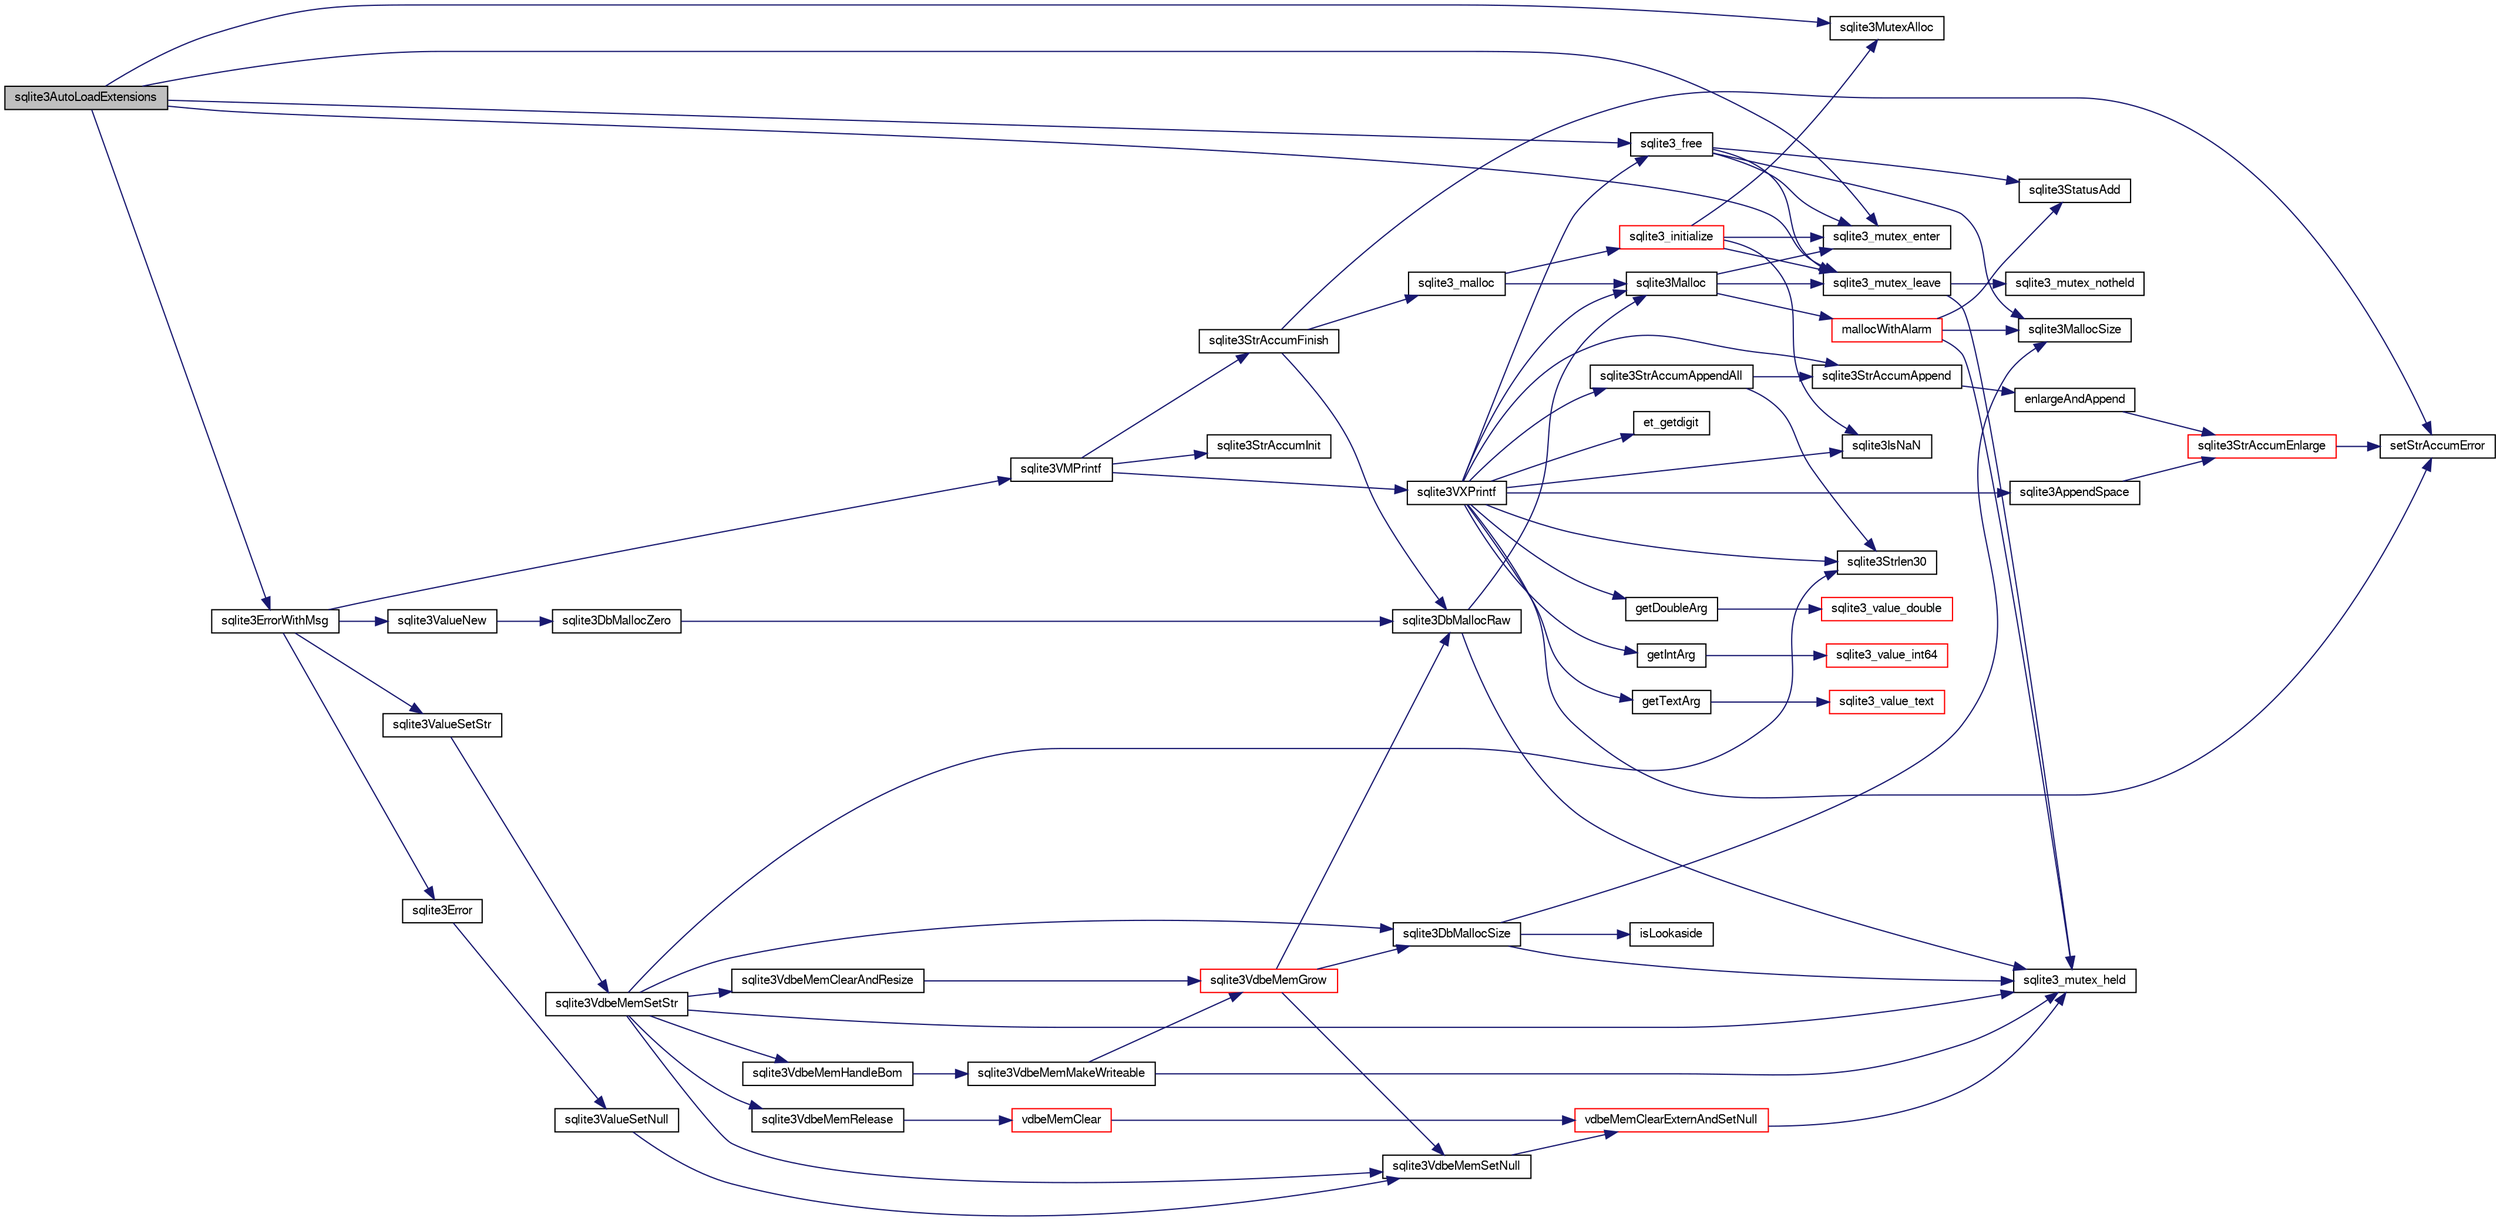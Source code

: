 digraph "sqlite3AutoLoadExtensions"
{
  edge [fontname="FreeSans",fontsize="10",labelfontname="FreeSans",labelfontsize="10"];
  node [fontname="FreeSans",fontsize="10",shape=record];
  rankdir="LR";
  Node426806 [label="sqlite3AutoLoadExtensions",height=0.2,width=0.4,color="black", fillcolor="grey75", style="filled", fontcolor="black"];
  Node426806 -> Node426807 [color="midnightblue",fontsize="10",style="solid",fontname="FreeSans"];
  Node426807 [label="sqlite3MutexAlloc",height=0.2,width=0.4,color="black", fillcolor="white", style="filled",URL="$sqlite3_8c.html#a0e3f432ee581f6876b590e7ad7e84e19"];
  Node426806 -> Node426808 [color="midnightblue",fontsize="10",style="solid",fontname="FreeSans"];
  Node426808 [label="sqlite3_mutex_enter",height=0.2,width=0.4,color="black", fillcolor="white", style="filled",URL="$sqlite3_8c.html#a1c12cde690bd89f104de5cbad12a6bf5"];
  Node426806 -> Node426809 [color="midnightblue",fontsize="10",style="solid",fontname="FreeSans"];
  Node426809 [label="sqlite3_mutex_leave",height=0.2,width=0.4,color="black", fillcolor="white", style="filled",URL="$sqlite3_8c.html#a5838d235601dbd3c1fa993555c6bcc93"];
  Node426809 -> Node426810 [color="midnightblue",fontsize="10",style="solid",fontname="FreeSans"];
  Node426810 [label="sqlite3_mutex_held",height=0.2,width=0.4,color="black", fillcolor="white", style="filled",URL="$sqlite3_8c.html#acf77da68932b6bc163c5e68547ecc3e7"];
  Node426809 -> Node426811 [color="midnightblue",fontsize="10",style="solid",fontname="FreeSans"];
  Node426811 [label="sqlite3_mutex_notheld",height=0.2,width=0.4,color="black", fillcolor="white", style="filled",URL="$sqlite3_8c.html#a83967c837c1c000d3b5adcfaa688f5dc"];
  Node426806 -> Node426812 [color="midnightblue",fontsize="10",style="solid",fontname="FreeSans"];
  Node426812 [label="sqlite3ErrorWithMsg",height=0.2,width=0.4,color="black", fillcolor="white", style="filled",URL="$sqlite3_8c.html#a11feb4cd8e77d59df266587cfe1b2641"];
  Node426812 -> Node426813 [color="midnightblue",fontsize="10",style="solid",fontname="FreeSans"];
  Node426813 [label="sqlite3Error",height=0.2,width=0.4,color="black", fillcolor="white", style="filled",URL="$sqlite3_8c.html#a4ba5e8be78db50d5538dcaa45bcf74d3"];
  Node426813 -> Node426814 [color="midnightblue",fontsize="10",style="solid",fontname="FreeSans"];
  Node426814 [label="sqlite3ValueSetNull",height=0.2,width=0.4,color="black", fillcolor="white", style="filled",URL="$sqlite3_8c.html#ad9bc4507a7806b37946116afbe183b95"];
  Node426814 -> Node426815 [color="midnightblue",fontsize="10",style="solid",fontname="FreeSans"];
  Node426815 [label="sqlite3VdbeMemSetNull",height=0.2,width=0.4,color="black", fillcolor="white", style="filled",URL="$sqlite3_8c.html#ae01092c23aebaf8a3ebdf3954609b410"];
  Node426815 -> Node426816 [color="midnightblue",fontsize="10",style="solid",fontname="FreeSans"];
  Node426816 [label="vdbeMemClearExternAndSetNull",height=0.2,width=0.4,color="red", fillcolor="white", style="filled",URL="$sqlite3_8c.html#a29c41a360fb0e86b817777daf061230c"];
  Node426816 -> Node426810 [color="midnightblue",fontsize="10",style="solid",fontname="FreeSans"];
  Node426812 -> Node426826 [color="midnightblue",fontsize="10",style="solid",fontname="FreeSans"];
  Node426826 [label="sqlite3ValueNew",height=0.2,width=0.4,color="black", fillcolor="white", style="filled",URL="$sqlite3_8c.html#ad40a378778daff2d574bec905e35828b"];
  Node426826 -> Node426827 [color="midnightblue",fontsize="10",style="solid",fontname="FreeSans"];
  Node426827 [label="sqlite3DbMallocZero",height=0.2,width=0.4,color="black", fillcolor="white", style="filled",URL="$sqlite3_8c.html#a49cfebac9d6067a03442c92af73f33e4"];
  Node426827 -> Node426828 [color="midnightblue",fontsize="10",style="solid",fontname="FreeSans"];
  Node426828 [label="sqlite3DbMallocRaw",height=0.2,width=0.4,color="black", fillcolor="white", style="filled",URL="$sqlite3_8c.html#abbe8be0cf7175e11ddc3e2218fad924e"];
  Node426828 -> Node426810 [color="midnightblue",fontsize="10",style="solid",fontname="FreeSans"];
  Node426828 -> Node426829 [color="midnightblue",fontsize="10",style="solid",fontname="FreeSans"];
  Node426829 [label="sqlite3Malloc",height=0.2,width=0.4,color="black", fillcolor="white", style="filled",URL="$sqlite3_8c.html#a361a2eaa846b1885f123abe46f5d8b2b"];
  Node426829 -> Node426808 [color="midnightblue",fontsize="10",style="solid",fontname="FreeSans"];
  Node426829 -> Node426830 [color="midnightblue",fontsize="10",style="solid",fontname="FreeSans"];
  Node426830 [label="mallocWithAlarm",height=0.2,width=0.4,color="red", fillcolor="white", style="filled",URL="$sqlite3_8c.html#ab070d5cf8e48ec8a6a43cf025d48598b"];
  Node426830 -> Node426810 [color="midnightblue",fontsize="10",style="solid",fontname="FreeSans"];
  Node426830 -> Node426821 [color="midnightblue",fontsize="10",style="solid",fontname="FreeSans"];
  Node426821 [label="sqlite3MallocSize",height=0.2,width=0.4,color="black", fillcolor="white", style="filled",URL="$sqlite3_8c.html#acf5d2a5f35270bafb050bd2def576955"];
  Node426830 -> Node426824 [color="midnightblue",fontsize="10",style="solid",fontname="FreeSans"];
  Node426824 [label="sqlite3StatusAdd",height=0.2,width=0.4,color="black", fillcolor="white", style="filled",URL="$sqlite3_8c.html#afa029f93586aeab4cc85360905dae9cd"];
  Node426829 -> Node426809 [color="midnightblue",fontsize="10",style="solid",fontname="FreeSans"];
  Node426812 -> Node426834 [color="midnightblue",fontsize="10",style="solid",fontname="FreeSans"];
  Node426834 [label="sqlite3VMPrintf",height=0.2,width=0.4,color="black", fillcolor="white", style="filled",URL="$sqlite3_8c.html#a05535d0982ef06fbc2ee8195ebbae689"];
  Node426834 -> Node426835 [color="midnightblue",fontsize="10",style="solid",fontname="FreeSans"];
  Node426835 [label="sqlite3StrAccumInit",height=0.2,width=0.4,color="black", fillcolor="white", style="filled",URL="$sqlite3_8c.html#aabf95e113b9d54d519cd15a56215f560"];
  Node426834 -> Node426836 [color="midnightblue",fontsize="10",style="solid",fontname="FreeSans"];
  Node426836 [label="sqlite3VXPrintf",height=0.2,width=0.4,color="black", fillcolor="white", style="filled",URL="$sqlite3_8c.html#a63c25806c9bd4a2b76f9a0eb232c6bde"];
  Node426836 -> Node426837 [color="midnightblue",fontsize="10",style="solid",fontname="FreeSans"];
  Node426837 [label="sqlite3StrAccumAppend",height=0.2,width=0.4,color="black", fillcolor="white", style="filled",URL="$sqlite3_8c.html#a56664fa33def33c5a5245b623441d5e0"];
  Node426837 -> Node426838 [color="midnightblue",fontsize="10",style="solid",fontname="FreeSans"];
  Node426838 [label="enlargeAndAppend",height=0.2,width=0.4,color="black", fillcolor="white", style="filled",URL="$sqlite3_8c.html#a25b21e61dc0883d849890eaa8a18088a"];
  Node426838 -> Node426839 [color="midnightblue",fontsize="10",style="solid",fontname="FreeSans"];
  Node426839 [label="sqlite3StrAccumEnlarge",height=0.2,width=0.4,color="red", fillcolor="white", style="filled",URL="$sqlite3_8c.html#a38976500a97c69d65086eeccca82dd96"];
  Node426839 -> Node426840 [color="midnightblue",fontsize="10",style="solid",fontname="FreeSans"];
  Node426840 [label="setStrAccumError",height=0.2,width=0.4,color="black", fillcolor="white", style="filled",URL="$sqlite3_8c.html#a3dc479a1fc8ba1ab8edfe51f8a0b102c"];
  Node426836 -> Node427085 [color="midnightblue",fontsize="10",style="solid",fontname="FreeSans"];
  Node427085 [label="getIntArg",height=0.2,width=0.4,color="black", fillcolor="white", style="filled",URL="$sqlite3_8c.html#abff258963dbd9205fb299851a64c67be"];
  Node427085 -> Node426973 [color="midnightblue",fontsize="10",style="solid",fontname="FreeSans"];
  Node426973 [label="sqlite3_value_int64",height=0.2,width=0.4,color="red", fillcolor="white", style="filled",URL="$sqlite3_8c.html#ab38d8627f4750672e72712df0b709e0d"];
  Node426836 -> Node426829 [color="midnightblue",fontsize="10",style="solid",fontname="FreeSans"];
  Node426836 -> Node426840 [color="midnightblue",fontsize="10",style="solid",fontname="FreeSans"];
  Node426836 -> Node427086 [color="midnightblue",fontsize="10",style="solid",fontname="FreeSans"];
  Node427086 [label="getDoubleArg",height=0.2,width=0.4,color="black", fillcolor="white", style="filled",URL="$sqlite3_8c.html#a1cf25120072c85bd261983b24c12c3d9"];
  Node427086 -> Node426977 [color="midnightblue",fontsize="10",style="solid",fontname="FreeSans"];
  Node426977 [label="sqlite3_value_double",height=0.2,width=0.4,color="red", fillcolor="white", style="filled",URL="$sqlite3_8c.html#a3e50c1a2dd484a8b6911c9d163816b88"];
  Node426836 -> Node426982 [color="midnightblue",fontsize="10",style="solid",fontname="FreeSans"];
  Node426982 [label="sqlite3IsNaN",height=0.2,width=0.4,color="black", fillcolor="white", style="filled",URL="$sqlite3_8c.html#aed4d78203877c3486765ccbc7feebb50"];
  Node426836 -> Node426904 [color="midnightblue",fontsize="10",style="solid",fontname="FreeSans"];
  Node426904 [label="sqlite3Strlen30",height=0.2,width=0.4,color="black", fillcolor="white", style="filled",URL="$sqlite3_8c.html#a3dcd80ba41f1a308193dee74857b62a7"];
  Node426836 -> Node427087 [color="midnightblue",fontsize="10",style="solid",fontname="FreeSans"];
  Node427087 [label="et_getdigit",height=0.2,width=0.4,color="black", fillcolor="white", style="filled",URL="$sqlite3_8c.html#a40c5a308749ad07cc2397a53e081bff0"];
  Node426836 -> Node427088 [color="midnightblue",fontsize="10",style="solid",fontname="FreeSans"];
  Node427088 [label="getTextArg",height=0.2,width=0.4,color="black", fillcolor="white", style="filled",URL="$sqlite3_8c.html#afbb41850423ef20071cefaab0431e04d"];
  Node427088 -> Node426909 [color="midnightblue",fontsize="10",style="solid",fontname="FreeSans"];
  Node426909 [label="sqlite3_value_text",height=0.2,width=0.4,color="red", fillcolor="white", style="filled",URL="$sqlite3_8c.html#aef2ace3239e6dd59c74110faa70f8171"];
  Node426836 -> Node427089 [color="midnightblue",fontsize="10",style="solid",fontname="FreeSans"];
  Node427089 [label="sqlite3StrAccumAppendAll",height=0.2,width=0.4,color="black", fillcolor="white", style="filled",URL="$sqlite3_8c.html#acaf8f3e4f99a3c3a4a77e9c987547289"];
  Node427089 -> Node426837 [color="midnightblue",fontsize="10",style="solid",fontname="FreeSans"];
  Node427089 -> Node426904 [color="midnightblue",fontsize="10",style="solid",fontname="FreeSans"];
  Node426836 -> Node427090 [color="midnightblue",fontsize="10",style="solid",fontname="FreeSans"];
  Node427090 [label="sqlite3AppendSpace",height=0.2,width=0.4,color="black", fillcolor="white", style="filled",URL="$sqlite3_8c.html#aefd38a5afc0020d4a93855c3ee7c63a8"];
  Node427090 -> Node426839 [color="midnightblue",fontsize="10",style="solid",fontname="FreeSans"];
  Node426836 -> Node426823 [color="midnightblue",fontsize="10",style="solid",fontname="FreeSans"];
  Node426823 [label="sqlite3_free",height=0.2,width=0.4,color="black", fillcolor="white", style="filled",URL="$sqlite3_8c.html#a6552349e36a8a691af5487999ab09519"];
  Node426823 -> Node426808 [color="midnightblue",fontsize="10",style="solid",fontname="FreeSans"];
  Node426823 -> Node426824 [color="midnightblue",fontsize="10",style="solid",fontname="FreeSans"];
  Node426823 -> Node426821 [color="midnightblue",fontsize="10",style="solid",fontname="FreeSans"];
  Node426823 -> Node426809 [color="midnightblue",fontsize="10",style="solid",fontname="FreeSans"];
  Node426834 -> Node426868 [color="midnightblue",fontsize="10",style="solid",fontname="FreeSans"];
  Node426868 [label="sqlite3StrAccumFinish",height=0.2,width=0.4,color="black", fillcolor="white", style="filled",URL="$sqlite3_8c.html#adb7f26b10ac1b847db6f000ef4c2e2ba"];
  Node426868 -> Node426828 [color="midnightblue",fontsize="10",style="solid",fontname="FreeSans"];
  Node426868 -> Node426869 [color="midnightblue",fontsize="10",style="solid",fontname="FreeSans"];
  Node426869 [label="sqlite3_malloc",height=0.2,width=0.4,color="black", fillcolor="white", style="filled",URL="$sqlite3_8c.html#ac79dba55fc32b6a840cf5a9769bce7cd"];
  Node426869 -> Node426844 [color="midnightblue",fontsize="10",style="solid",fontname="FreeSans"];
  Node426844 [label="sqlite3_initialize",height=0.2,width=0.4,color="red", fillcolor="white", style="filled",URL="$sqlite3_8c.html#ab0c0ee2d5d4cf8b28e9572296a8861df"];
  Node426844 -> Node426807 [color="midnightblue",fontsize="10",style="solid",fontname="FreeSans"];
  Node426844 -> Node426808 [color="midnightblue",fontsize="10",style="solid",fontname="FreeSans"];
  Node426844 -> Node426809 [color="midnightblue",fontsize="10",style="solid",fontname="FreeSans"];
  Node426844 -> Node426982 [color="midnightblue",fontsize="10",style="solid",fontname="FreeSans"];
  Node426869 -> Node426829 [color="midnightblue",fontsize="10",style="solid",fontname="FreeSans"];
  Node426868 -> Node426840 [color="midnightblue",fontsize="10",style="solid",fontname="FreeSans"];
  Node426812 -> Node427091 [color="midnightblue",fontsize="10",style="solid",fontname="FreeSans"];
  Node427091 [label="sqlite3ValueSetStr",height=0.2,width=0.4,color="black", fillcolor="white", style="filled",URL="$sqlite3_8c.html#a1fd40749f47941ee97ff6d798e2bc67e"];
  Node427091 -> Node426931 [color="midnightblue",fontsize="10",style="solid",fontname="FreeSans"];
  Node426931 [label="sqlite3VdbeMemSetStr",height=0.2,width=0.4,color="black", fillcolor="white", style="filled",URL="$sqlite3_8c.html#a9697bec7c3b512483638ea3646191d7d"];
  Node426931 -> Node426810 [color="midnightblue",fontsize="10",style="solid",fontname="FreeSans"];
  Node426931 -> Node426815 [color="midnightblue",fontsize="10",style="solid",fontname="FreeSans"];
  Node426931 -> Node426904 [color="midnightblue",fontsize="10",style="solid",fontname="FreeSans"];
  Node426931 -> Node426923 [color="midnightblue",fontsize="10",style="solid",fontname="FreeSans"];
  Node426923 [label="sqlite3VdbeMemClearAndResize",height=0.2,width=0.4,color="black", fillcolor="white", style="filled",URL="$sqlite3_8c.html#add082be4aa46084ecdf023cfac898231"];
  Node426923 -> Node426913 [color="midnightblue",fontsize="10",style="solid",fontname="FreeSans"];
  Node426913 [label="sqlite3VdbeMemGrow",height=0.2,width=0.4,color="red", fillcolor="white", style="filled",URL="$sqlite3_8c.html#aba753c9690ae0ba31b5100945cf29447"];
  Node426913 -> Node426820 [color="midnightblue",fontsize="10",style="solid",fontname="FreeSans"];
  Node426820 [label="sqlite3DbMallocSize",height=0.2,width=0.4,color="black", fillcolor="white", style="filled",URL="$sqlite3_8c.html#aa397e5a8a03495203a0767abf0a71f86"];
  Node426820 -> Node426821 [color="midnightblue",fontsize="10",style="solid",fontname="FreeSans"];
  Node426820 -> Node426810 [color="midnightblue",fontsize="10",style="solid",fontname="FreeSans"];
  Node426820 -> Node426822 [color="midnightblue",fontsize="10",style="solid",fontname="FreeSans"];
  Node426822 [label="isLookaside",height=0.2,width=0.4,color="black", fillcolor="white", style="filled",URL="$sqlite3_8c.html#a770fa05ff9717b75e16f4d968a77b897"];
  Node426913 -> Node426828 [color="midnightblue",fontsize="10",style="solid",fontname="FreeSans"];
  Node426913 -> Node426815 [color="midnightblue",fontsize="10",style="solid",fontname="FreeSans"];
  Node426931 -> Node426918 [color="midnightblue",fontsize="10",style="solid",fontname="FreeSans"];
  Node426918 [label="sqlite3VdbeMemRelease",height=0.2,width=0.4,color="black", fillcolor="white", style="filled",URL="$sqlite3_8c.html#a90606361dbeba88159fd6ff03fcc10cc"];
  Node426918 -> Node426919 [color="midnightblue",fontsize="10",style="solid",fontname="FreeSans"];
  Node426919 [label="vdbeMemClear",height=0.2,width=0.4,color="red", fillcolor="white", style="filled",URL="$sqlite3_8c.html#a489eef6e55ad0dadf67578726b935d12"];
  Node426919 -> Node426816 [color="midnightblue",fontsize="10",style="solid",fontname="FreeSans"];
  Node426931 -> Node426820 [color="midnightblue",fontsize="10",style="solid",fontname="FreeSans"];
  Node426931 -> Node426932 [color="midnightblue",fontsize="10",style="solid",fontname="FreeSans"];
  Node426932 [label="sqlite3VdbeMemHandleBom",height=0.2,width=0.4,color="black", fillcolor="white", style="filled",URL="$sqlite3_8c.html#a8ac47607e6893715d335a0f6f4b58e3e"];
  Node426932 -> Node426917 [color="midnightblue",fontsize="10",style="solid",fontname="FreeSans"];
  Node426917 [label="sqlite3VdbeMemMakeWriteable",height=0.2,width=0.4,color="black", fillcolor="white", style="filled",URL="$sqlite3_8c.html#afabdd8032205a36c69ad191c6bbb6a34"];
  Node426917 -> Node426810 [color="midnightblue",fontsize="10",style="solid",fontname="FreeSans"];
  Node426917 -> Node426913 [color="midnightblue",fontsize="10",style="solid",fontname="FreeSans"];
  Node426806 -> Node426823 [color="midnightblue",fontsize="10",style="solid",fontname="FreeSans"];
}

